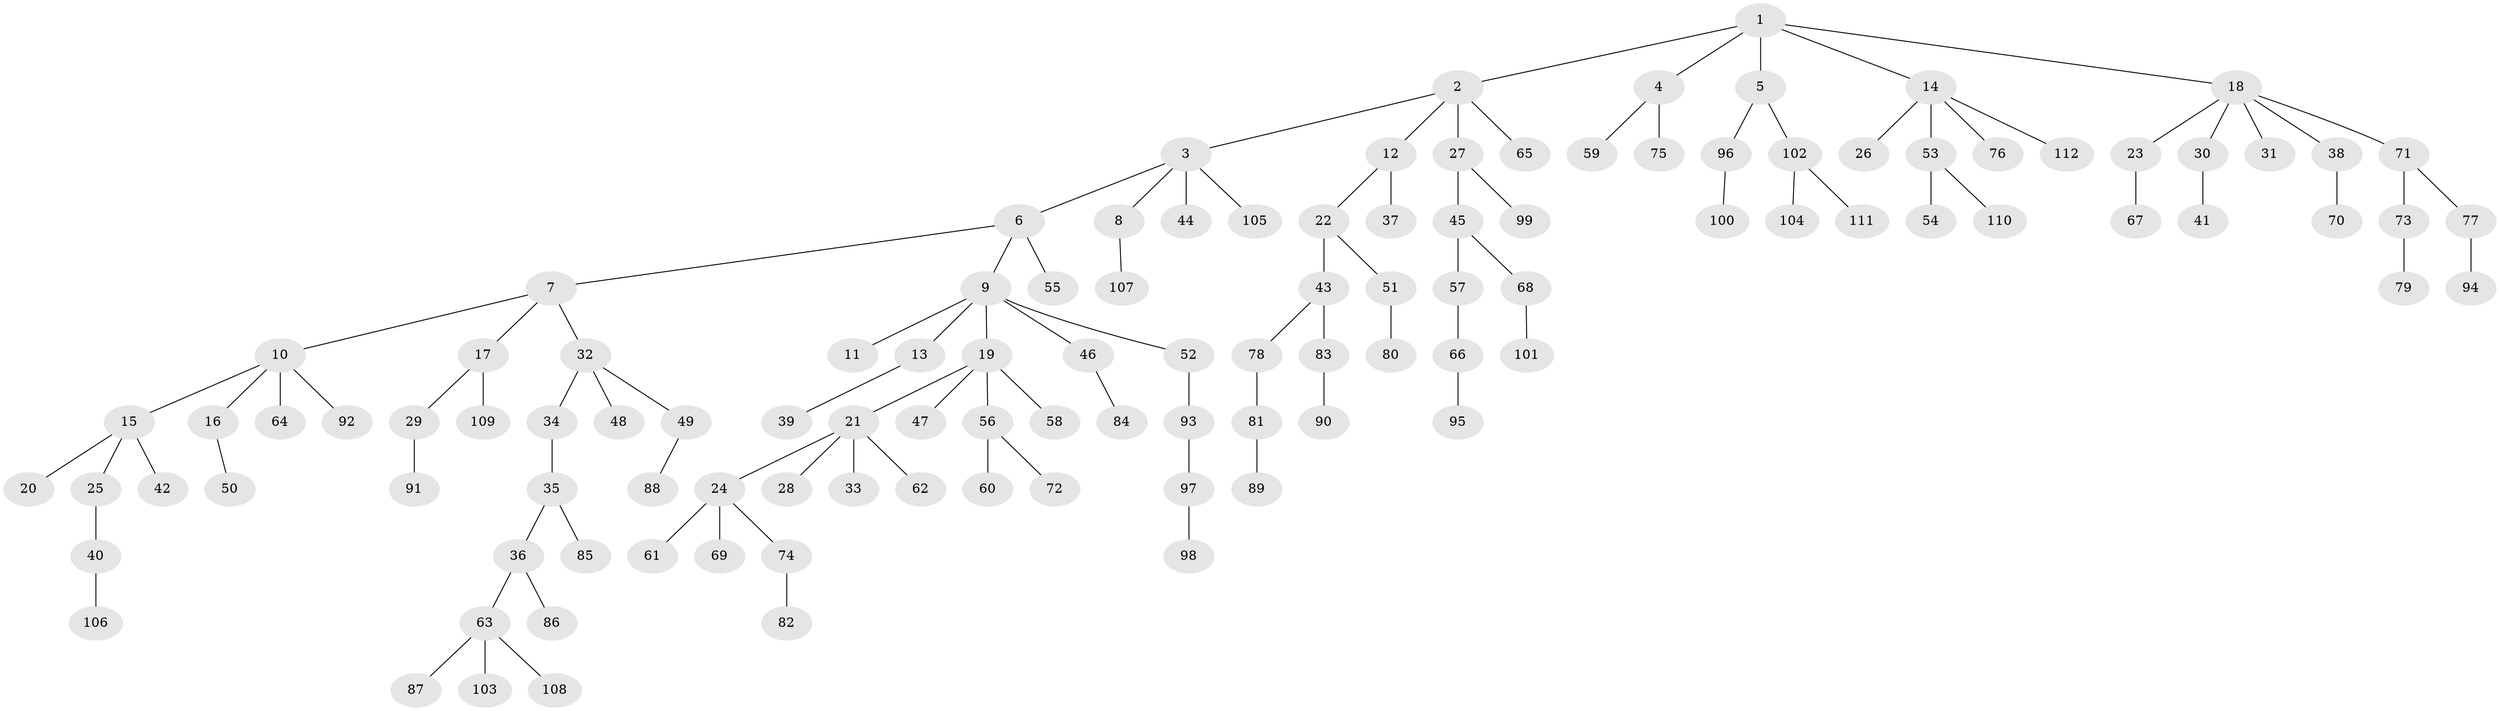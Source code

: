 // Generated by graph-tools (version 1.1) at 2025/50/03/09/25 03:50:26]
// undirected, 112 vertices, 111 edges
graph export_dot {
graph [start="1"]
  node [color=gray90,style=filled];
  1;
  2;
  3;
  4;
  5;
  6;
  7;
  8;
  9;
  10;
  11;
  12;
  13;
  14;
  15;
  16;
  17;
  18;
  19;
  20;
  21;
  22;
  23;
  24;
  25;
  26;
  27;
  28;
  29;
  30;
  31;
  32;
  33;
  34;
  35;
  36;
  37;
  38;
  39;
  40;
  41;
  42;
  43;
  44;
  45;
  46;
  47;
  48;
  49;
  50;
  51;
  52;
  53;
  54;
  55;
  56;
  57;
  58;
  59;
  60;
  61;
  62;
  63;
  64;
  65;
  66;
  67;
  68;
  69;
  70;
  71;
  72;
  73;
  74;
  75;
  76;
  77;
  78;
  79;
  80;
  81;
  82;
  83;
  84;
  85;
  86;
  87;
  88;
  89;
  90;
  91;
  92;
  93;
  94;
  95;
  96;
  97;
  98;
  99;
  100;
  101;
  102;
  103;
  104;
  105;
  106;
  107;
  108;
  109;
  110;
  111;
  112;
  1 -- 2;
  1 -- 4;
  1 -- 5;
  1 -- 14;
  1 -- 18;
  2 -- 3;
  2 -- 12;
  2 -- 27;
  2 -- 65;
  3 -- 6;
  3 -- 8;
  3 -- 44;
  3 -- 105;
  4 -- 59;
  4 -- 75;
  5 -- 96;
  5 -- 102;
  6 -- 7;
  6 -- 9;
  6 -- 55;
  7 -- 10;
  7 -- 17;
  7 -- 32;
  8 -- 107;
  9 -- 11;
  9 -- 13;
  9 -- 19;
  9 -- 46;
  9 -- 52;
  10 -- 15;
  10 -- 16;
  10 -- 64;
  10 -- 92;
  12 -- 22;
  12 -- 37;
  13 -- 39;
  14 -- 26;
  14 -- 53;
  14 -- 76;
  14 -- 112;
  15 -- 20;
  15 -- 25;
  15 -- 42;
  16 -- 50;
  17 -- 29;
  17 -- 109;
  18 -- 23;
  18 -- 30;
  18 -- 31;
  18 -- 38;
  18 -- 71;
  19 -- 21;
  19 -- 47;
  19 -- 56;
  19 -- 58;
  21 -- 24;
  21 -- 28;
  21 -- 33;
  21 -- 62;
  22 -- 43;
  22 -- 51;
  23 -- 67;
  24 -- 61;
  24 -- 69;
  24 -- 74;
  25 -- 40;
  27 -- 45;
  27 -- 99;
  29 -- 91;
  30 -- 41;
  32 -- 34;
  32 -- 48;
  32 -- 49;
  34 -- 35;
  35 -- 36;
  35 -- 85;
  36 -- 63;
  36 -- 86;
  38 -- 70;
  40 -- 106;
  43 -- 78;
  43 -- 83;
  45 -- 57;
  45 -- 68;
  46 -- 84;
  49 -- 88;
  51 -- 80;
  52 -- 93;
  53 -- 54;
  53 -- 110;
  56 -- 60;
  56 -- 72;
  57 -- 66;
  63 -- 87;
  63 -- 103;
  63 -- 108;
  66 -- 95;
  68 -- 101;
  71 -- 73;
  71 -- 77;
  73 -- 79;
  74 -- 82;
  77 -- 94;
  78 -- 81;
  81 -- 89;
  83 -- 90;
  93 -- 97;
  96 -- 100;
  97 -- 98;
  102 -- 104;
  102 -- 111;
}
